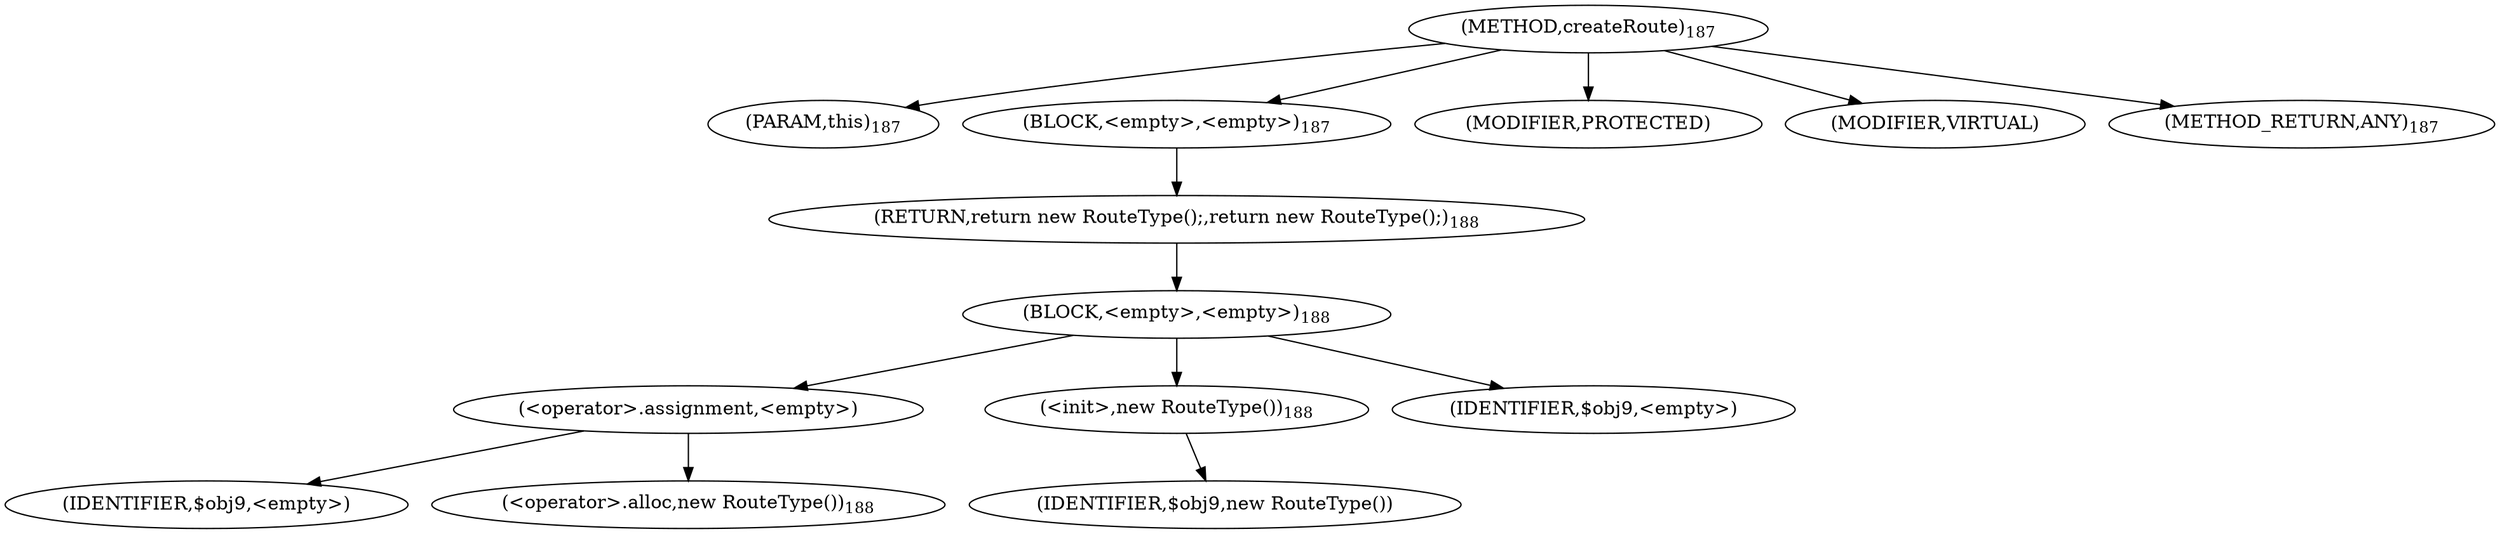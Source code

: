 digraph "createRoute" {  
"400" [label = <(METHOD,createRoute)<SUB>187</SUB>> ]
"401" [label = <(PARAM,this)<SUB>187</SUB>> ]
"402" [label = <(BLOCK,&lt;empty&gt;,&lt;empty&gt;)<SUB>187</SUB>> ]
"403" [label = <(RETURN,return new RouteType();,return new RouteType();)<SUB>188</SUB>> ]
"404" [label = <(BLOCK,&lt;empty&gt;,&lt;empty&gt;)<SUB>188</SUB>> ]
"405" [label = <(&lt;operator&gt;.assignment,&lt;empty&gt;)> ]
"406" [label = <(IDENTIFIER,$obj9,&lt;empty&gt;)> ]
"407" [label = <(&lt;operator&gt;.alloc,new RouteType())<SUB>188</SUB>> ]
"408" [label = <(&lt;init&gt;,new RouteType())<SUB>188</SUB>> ]
"409" [label = <(IDENTIFIER,$obj9,new RouteType())> ]
"410" [label = <(IDENTIFIER,$obj9,&lt;empty&gt;)> ]
"411" [label = <(MODIFIER,PROTECTED)> ]
"412" [label = <(MODIFIER,VIRTUAL)> ]
"413" [label = <(METHOD_RETURN,ANY)<SUB>187</SUB>> ]
  "400" -> "401" 
  "400" -> "402" 
  "400" -> "411" 
  "400" -> "412" 
  "400" -> "413" 
  "402" -> "403" 
  "403" -> "404" 
  "404" -> "405" 
  "404" -> "408" 
  "404" -> "410" 
  "405" -> "406" 
  "405" -> "407" 
  "408" -> "409" 
}
